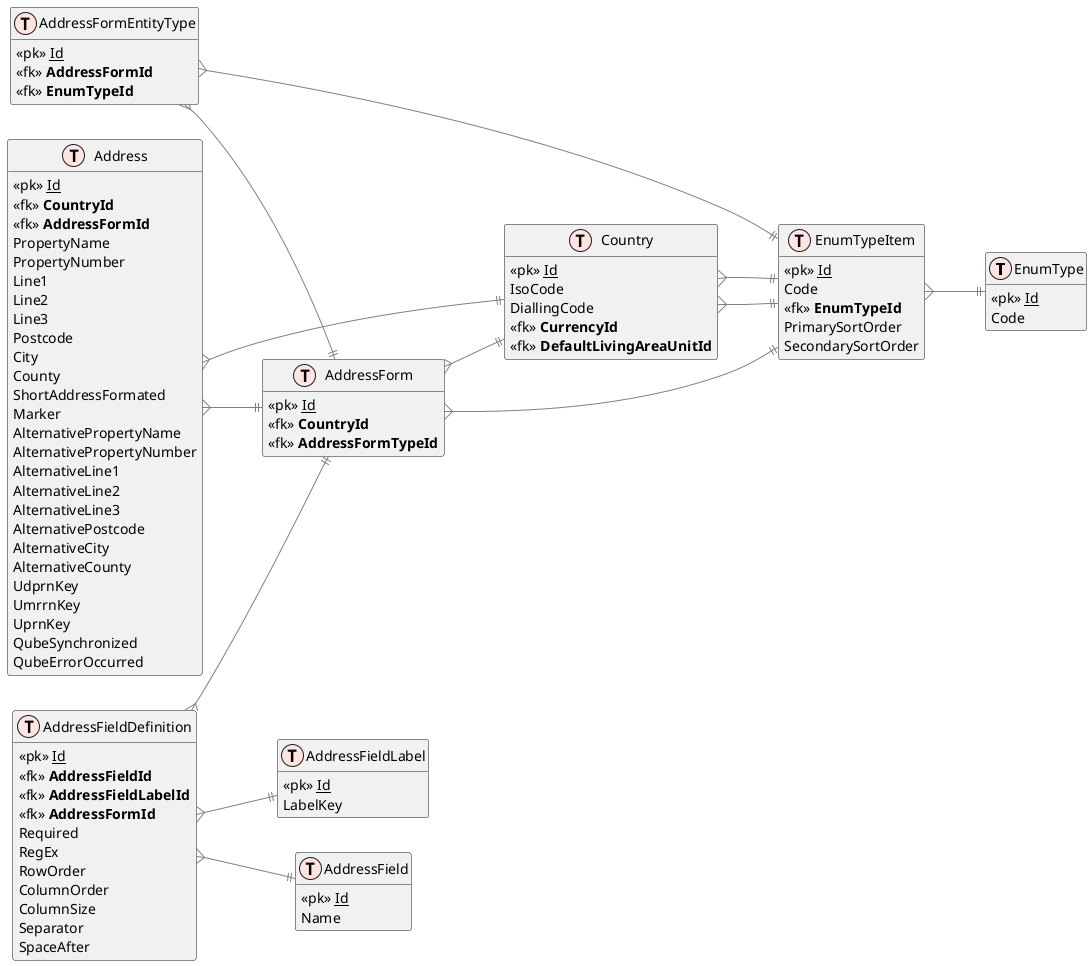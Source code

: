 @startuml AddressDb

left to right direction

!define table(x) class x << (T,mistyrose) >>   
!define view(x) class x << (V,lightblue) >>   
!define table(x) class x << (T,mistyrose) >>  
!define tr(x) class x << (R,red) >>  
!define tf(x) class x << (F,darkorange) >>   
!define af(x) class x << (F,white) >>   
!define fn(x) class x << (F,plum) >>   
!define fs(x) class x << (F,tan) >>   
!define ft(x) class x << (F,wheat) >>   
!define if(x) class x << (F,gaisboro) >>   
!define p(x) class x << (P,indianred) >>   
!define pc(x) class x << (P,lemonshiffon) >>   
!define x(x) class x << (P,linen) >>     
!define primary_key(x) <<pk>> <u>x</u>
!define foreign_key(x) <<fk>> <b>x</b>
!define link( k, y) k }--||  y
hide methods   
hide stereotypes  
skinparam classarrowcolor gray  

table(EnumType) {
    primary_key(Id)
    Code
}

table(EnumTypeItem) {
    primary_key(Id)
    Code
    foreign_key(EnumTypeId)
    PrimarySortOrder
    SecondarySortOrder
    }

    table(AddressForm) {
    primary_key(Id)
    foreign_key(CountryId)
    foreign_key(AddressFormTypeId)
}

table(AddressField) {
    primary_key(Id)
    Name
}

table(AddressFieldLabel) {
    primary_key(Id)
    LabelKey
}

table(Address) {
    primary_key(Id)
    foreign_key(CountryId)
    foreign_key(AddressFormId)
    PropertyName
    PropertyNumber
    Line1
    Line2
    Line3
    Postcode
    City
    County
    ShortAddressFormated
    Marker
    AlternativePropertyName
    AlternativePropertyNumber
    AlternativeLine1
    AlternativeLine2
    AlternativeLine3
    AlternativePostcode
    AlternativeCity
    AlternativeCounty
    UdprnKey
    UmrrnKey
    UprnKey
    QubeSynchronized
    QubeErrorOccurred
}

table(AddressFormEntityType) {
    primary_key(Id)
    foreign_key(AddressFormId)
    foreign_key(EnumTypeId)
}

table(AddressFieldDefinition) {
    primary_key(Id)
    foreign_key(AddressFieldId)
    foreign_key(AddressFieldLabelId)
    foreign_key(AddressFormId)
    Required
    RegEx
    RowOrder
    ColumnOrder
    ColumnSize
    Separator
    SpaceAfter
}

table(Country) {
    primary_key(Id)
    IsoCode
    DiallingCode
    foreign_key(CurrencyId)
    foreign_key(DefaultLivingAreaUnitId)
}

link(AddressFormEntityType,AddressForm)
link(AddressFormEntityType,EnumTypeItem)
link(Address,AddressForm)
link(Address,Country)
link(AddressFieldDefinition,AddressForm)
link(AddressFieldDefinition,AddressFieldLabel)
link(AddressFieldDefinition,AddressField)
link(AddressForm,EnumTypeItem)
link(AddressForm,Country)
link(Country,EnumTypeItem)
link(Country,EnumTypeItem)
link(EnumTypeItem,EnumType)


'AddressFormEntityType --> AddressForm
'AddressFormEntityType --> EnumTypeItem
'Address --> AddressForm
'Address --> Country
'AddressFieldDefinition --> AddressForm
'AddressFieldDefinition --> AddressFieldLabel
'AddressFieldDefinition --> AddressField
'AddressForm --> EnumTypeItem
'AddressForm --> Country
'Country --> EnumTypeItem
'Country --> EnumTypeItem
'EnumTypeItem --> EnumType

@enduml